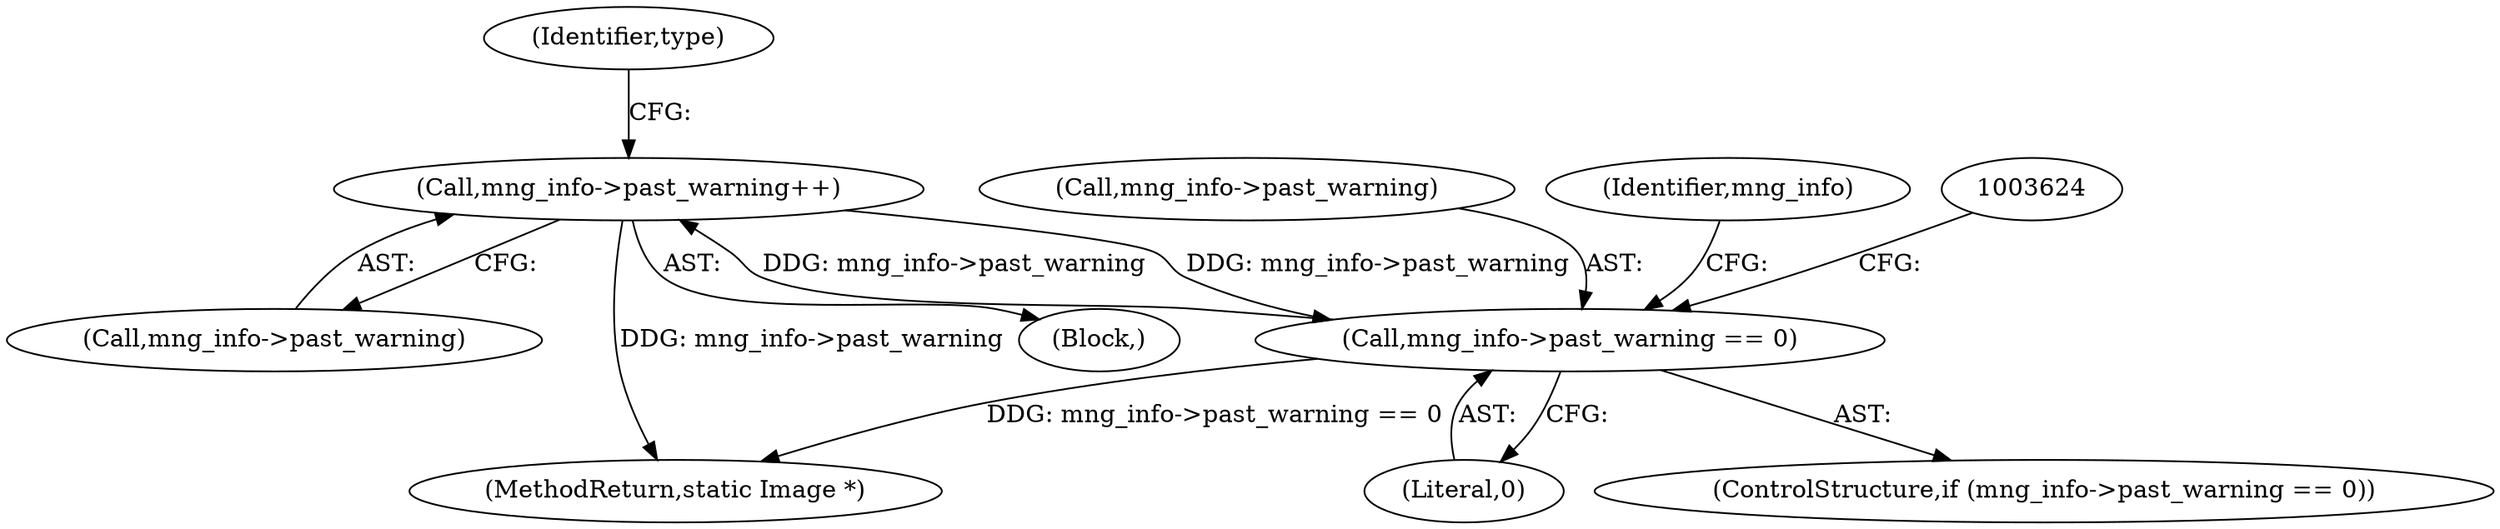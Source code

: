 digraph "0_ImageMagick_22e0310345499ffe906c604428f2a3a668942b05@pointer" {
"1003637" [label="(Call,mng_info->past_warning++)"];
"1003618" [label="(Call,mng_info->past_warning == 0)"];
"1003637" [label="(Call,mng_info->past_warning++)"];
"1003616" [label="(Block,)"];
"1003637" [label="(Call,mng_info->past_warning++)"];
"1003619" [label="(Call,mng_info->past_warning)"];
"1003617" [label="(ControlStructure,if (mng_info->past_warning == 0))"];
"1007383" [label="(MethodReturn,static Image *)"];
"1003639" [label="(Identifier,mng_info)"];
"1003618" [label="(Call,mng_info->past_warning == 0)"];
"1003638" [label="(Call,mng_info->past_warning)"];
"1003644" [label="(Identifier,type)"];
"1003622" [label="(Literal,0)"];
"1003637" -> "1003616"  [label="AST: "];
"1003637" -> "1003638"  [label="CFG: "];
"1003638" -> "1003637"  [label="AST: "];
"1003644" -> "1003637"  [label="CFG: "];
"1003637" -> "1007383"  [label="DDG: mng_info->past_warning"];
"1003637" -> "1003618"  [label="DDG: mng_info->past_warning"];
"1003618" -> "1003637"  [label="DDG: mng_info->past_warning"];
"1003618" -> "1003617"  [label="AST: "];
"1003618" -> "1003622"  [label="CFG: "];
"1003619" -> "1003618"  [label="AST: "];
"1003622" -> "1003618"  [label="AST: "];
"1003624" -> "1003618"  [label="CFG: "];
"1003639" -> "1003618"  [label="CFG: "];
"1003618" -> "1007383"  [label="DDG: mng_info->past_warning == 0"];
}
